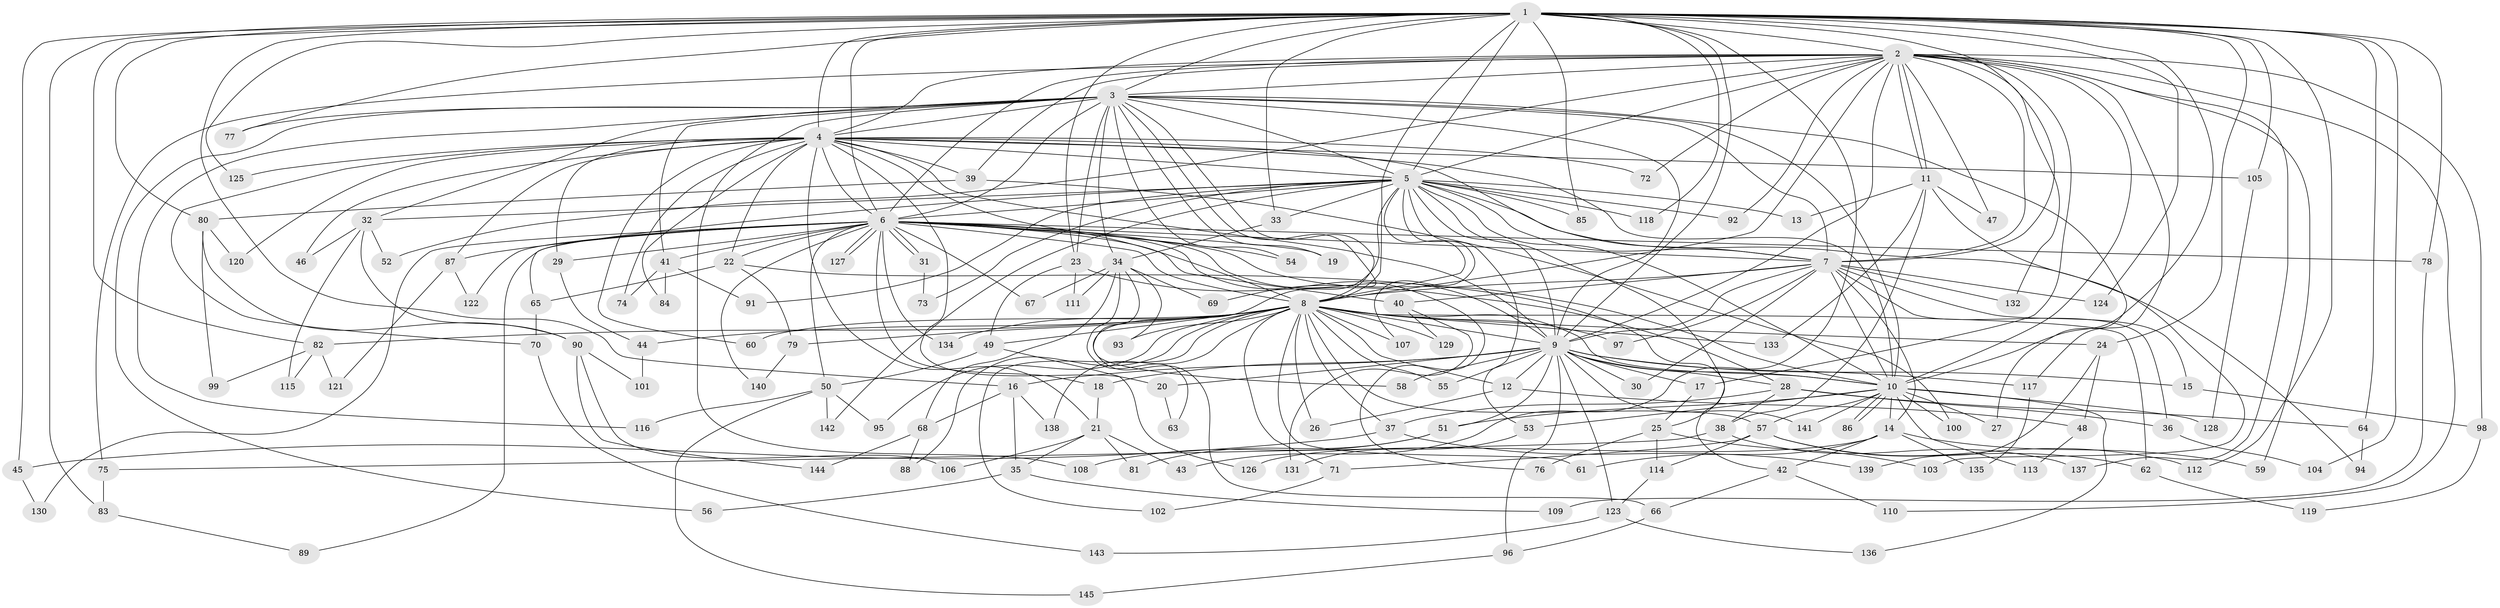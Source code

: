 // coarse degree distribution, {36: 0.00909090909090909, 22: 0.01818181818181818, 23: 0.00909090909090909, 28: 0.00909090909090909, 20: 0.00909090909090909, 30: 0.00909090909090909, 25: 0.00909090909090909, 17: 0.00909090909090909, 7: 0.00909090909090909, 3: 0.20909090909090908, 2: 0.4909090909090909, 4: 0.06363636363636363, 5: 0.08181818181818182, 8: 0.01818181818181818, 6: 0.02727272727272727, 9: 0.00909090909090909, 1: 0.00909090909090909}
// Generated by graph-tools (version 1.1) at 2025/41/03/06/25 10:41:37]
// undirected, 145 vertices, 315 edges
graph export_dot {
graph [start="1"]
  node [color=gray90,style=filled];
  1;
  2;
  3;
  4;
  5;
  6;
  7;
  8;
  9;
  10;
  11;
  12;
  13;
  14;
  15;
  16;
  17;
  18;
  19;
  20;
  21;
  22;
  23;
  24;
  25;
  26;
  27;
  28;
  29;
  30;
  31;
  32;
  33;
  34;
  35;
  36;
  37;
  38;
  39;
  40;
  41;
  42;
  43;
  44;
  45;
  46;
  47;
  48;
  49;
  50;
  51;
  52;
  53;
  54;
  55;
  56;
  57;
  58;
  59;
  60;
  61;
  62;
  63;
  64;
  65;
  66;
  67;
  68;
  69;
  70;
  71;
  72;
  73;
  74;
  75;
  76;
  77;
  78;
  79;
  80;
  81;
  82;
  83;
  84;
  85;
  86;
  87;
  88;
  89;
  90;
  91;
  92;
  93;
  94;
  95;
  96;
  97;
  98;
  99;
  100;
  101;
  102;
  103;
  104;
  105;
  106;
  107;
  108;
  109;
  110;
  111;
  112;
  113;
  114;
  115;
  116;
  117;
  118;
  119;
  120;
  121;
  122;
  123;
  124;
  125;
  126;
  127;
  128;
  129;
  130;
  131;
  132;
  133;
  134;
  135;
  136;
  137;
  138;
  139;
  140;
  141;
  142;
  143;
  144;
  145;
  1 -- 2;
  1 -- 3;
  1 -- 4;
  1 -- 5;
  1 -- 6;
  1 -- 7;
  1 -- 8;
  1 -- 9;
  1 -- 10;
  1 -- 16;
  1 -- 23;
  1 -- 24;
  1 -- 33;
  1 -- 43;
  1 -- 45;
  1 -- 64;
  1 -- 77;
  1 -- 78;
  1 -- 80;
  1 -- 82;
  1 -- 83;
  1 -- 85;
  1 -- 104;
  1 -- 105;
  1 -- 112;
  1 -- 118;
  1 -- 124;
  1 -- 125;
  2 -- 3;
  2 -- 4;
  2 -- 5;
  2 -- 6;
  2 -- 7;
  2 -- 8;
  2 -- 9;
  2 -- 10;
  2 -- 11;
  2 -- 11;
  2 -- 17;
  2 -- 39;
  2 -- 47;
  2 -- 52;
  2 -- 59;
  2 -- 72;
  2 -- 75;
  2 -- 92;
  2 -- 98;
  2 -- 110;
  2 -- 117;
  2 -- 132;
  2 -- 137;
  3 -- 4;
  3 -- 5;
  3 -- 6;
  3 -- 7;
  3 -- 8;
  3 -- 9;
  3 -- 10;
  3 -- 19;
  3 -- 23;
  3 -- 27;
  3 -- 32;
  3 -- 34;
  3 -- 41;
  3 -- 54;
  3 -- 56;
  3 -- 69;
  3 -- 77;
  3 -- 108;
  3 -- 116;
  4 -- 5;
  4 -- 6;
  4 -- 7;
  4 -- 8;
  4 -- 9;
  4 -- 10;
  4 -- 20;
  4 -- 21;
  4 -- 22;
  4 -- 29;
  4 -- 39;
  4 -- 46;
  4 -- 60;
  4 -- 70;
  4 -- 72;
  4 -- 74;
  4 -- 84;
  4 -- 87;
  4 -- 105;
  4 -- 120;
  4 -- 125;
  5 -- 6;
  5 -- 7;
  5 -- 8;
  5 -- 9;
  5 -- 10;
  5 -- 13;
  5 -- 25;
  5 -- 32;
  5 -- 33;
  5 -- 53;
  5 -- 65;
  5 -- 66;
  5 -- 73;
  5 -- 85;
  5 -- 91;
  5 -- 92;
  5 -- 94;
  5 -- 107;
  5 -- 118;
  5 -- 142;
  6 -- 7;
  6 -- 8;
  6 -- 9;
  6 -- 10;
  6 -- 18;
  6 -- 19;
  6 -- 22;
  6 -- 29;
  6 -- 31;
  6 -- 31;
  6 -- 40;
  6 -- 41;
  6 -- 50;
  6 -- 54;
  6 -- 67;
  6 -- 76;
  6 -- 78;
  6 -- 87;
  6 -- 89;
  6 -- 122;
  6 -- 127;
  6 -- 127;
  6 -- 130;
  6 -- 134;
  6 -- 140;
  7 -- 8;
  7 -- 9;
  7 -- 10;
  7 -- 14;
  7 -- 15;
  7 -- 30;
  7 -- 36;
  7 -- 40;
  7 -- 97;
  7 -- 124;
  7 -- 132;
  8 -- 9;
  8 -- 10;
  8 -- 12;
  8 -- 24;
  8 -- 26;
  8 -- 37;
  8 -- 44;
  8 -- 49;
  8 -- 55;
  8 -- 57;
  8 -- 60;
  8 -- 61;
  8 -- 62;
  8 -- 71;
  8 -- 79;
  8 -- 82;
  8 -- 88;
  8 -- 93;
  8 -- 95;
  8 -- 97;
  8 -- 102;
  8 -- 107;
  8 -- 129;
  8 -- 133;
  8 -- 134;
  8 -- 138;
  9 -- 10;
  9 -- 12;
  9 -- 15;
  9 -- 16;
  9 -- 17;
  9 -- 18;
  9 -- 20;
  9 -- 28;
  9 -- 30;
  9 -- 51;
  9 -- 55;
  9 -- 58;
  9 -- 96;
  9 -- 117;
  9 -- 123;
  9 -- 141;
  10 -- 14;
  10 -- 27;
  10 -- 51;
  10 -- 53;
  10 -- 57;
  10 -- 86;
  10 -- 86;
  10 -- 100;
  10 -- 113;
  10 -- 128;
  10 -- 136;
  10 -- 141;
  11 -- 13;
  11 -- 38;
  11 -- 47;
  11 -- 103;
  11 -- 133;
  12 -- 26;
  12 -- 48;
  14 -- 42;
  14 -- 59;
  14 -- 61;
  14 -- 126;
  14 -- 135;
  15 -- 98;
  16 -- 35;
  16 -- 68;
  16 -- 138;
  17 -- 25;
  18 -- 21;
  20 -- 63;
  21 -- 35;
  21 -- 43;
  21 -- 81;
  21 -- 106;
  22 -- 42;
  22 -- 65;
  22 -- 79;
  23 -- 28;
  23 -- 49;
  23 -- 111;
  24 -- 48;
  24 -- 139;
  25 -- 76;
  25 -- 103;
  25 -- 114;
  28 -- 36;
  28 -- 37;
  28 -- 38;
  28 -- 64;
  29 -- 44;
  31 -- 73;
  32 -- 46;
  32 -- 52;
  32 -- 90;
  32 -- 115;
  33 -- 34;
  34 -- 58;
  34 -- 63;
  34 -- 67;
  34 -- 68;
  34 -- 69;
  34 -- 93;
  34 -- 111;
  35 -- 56;
  35 -- 109;
  36 -- 104;
  37 -- 45;
  37 -- 139;
  38 -- 75;
  38 -- 137;
  39 -- 80;
  39 -- 100;
  40 -- 129;
  40 -- 131;
  41 -- 74;
  41 -- 84;
  41 -- 91;
  42 -- 66;
  42 -- 110;
  44 -- 101;
  45 -- 130;
  48 -- 113;
  49 -- 50;
  49 -- 126;
  50 -- 95;
  50 -- 116;
  50 -- 142;
  50 -- 145;
  51 -- 81;
  51 -- 108;
  53 -- 131;
  57 -- 62;
  57 -- 71;
  57 -- 112;
  57 -- 114;
  62 -- 119;
  64 -- 94;
  65 -- 70;
  66 -- 96;
  68 -- 88;
  68 -- 144;
  70 -- 143;
  71 -- 102;
  75 -- 83;
  78 -- 109;
  79 -- 140;
  80 -- 90;
  80 -- 99;
  80 -- 120;
  82 -- 99;
  82 -- 115;
  82 -- 121;
  83 -- 89;
  87 -- 121;
  87 -- 122;
  90 -- 101;
  90 -- 106;
  90 -- 144;
  96 -- 145;
  98 -- 119;
  105 -- 128;
  114 -- 123;
  117 -- 135;
  123 -- 136;
  123 -- 143;
}
